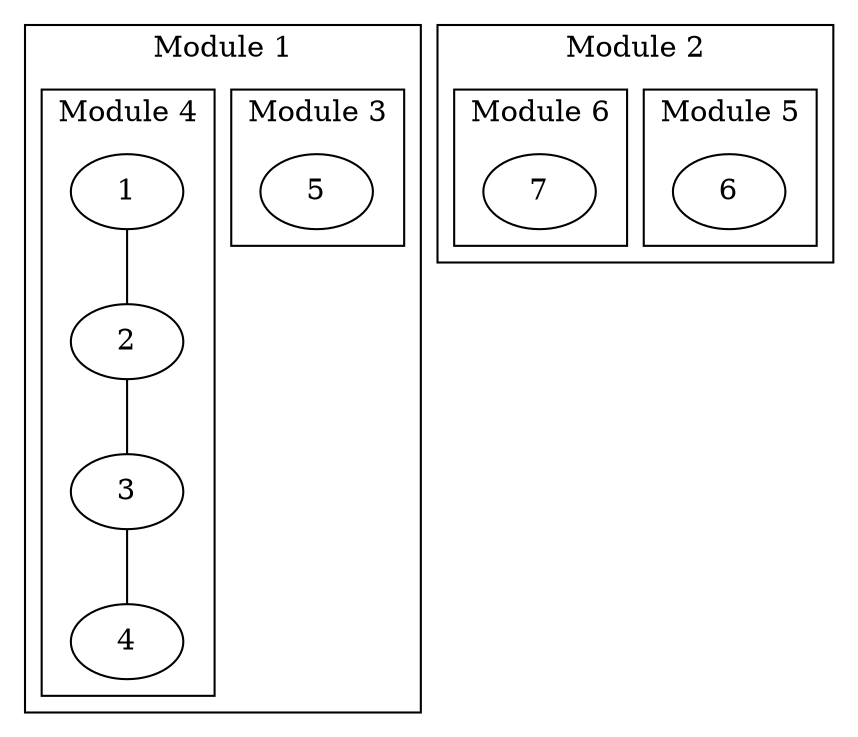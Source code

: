 graph G
{
    1 -- 2;
    2 -- 3;
    3 -- 4;

    //5 -- {1 2 3 4};
    //6 -- {1 2 3 4};

    subgraph cluster_1
    {
        label="Module 2";
        6;
        7;
        subgraph cluster_1a
        {
            label="Module 5";
            6;
        }
        subgraph cluster_1b
        {
            label="Module 6";
            7;
        }
    }
    subgraph cluster_2
    {
        label="Module 1";
        1;
        2;
        3;
        4;
        5;
        subgraph cluster_3
        {
            label="Module 3";
            5;
        }
        subgraph cluster_4
        {
            label="Module 4";
            1;
            2;
            3;
            4;
        }
    }
}
